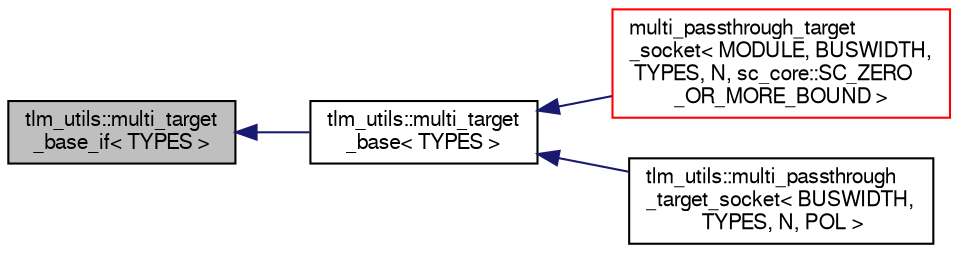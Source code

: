 digraph "tlm_utils::multi_target_base_if&lt; TYPES &gt;"
{
  edge [fontname="FreeSans",fontsize="10",labelfontname="FreeSans",labelfontsize="10"];
  node [fontname="FreeSans",fontsize="10",shape=record];
  rankdir="LR";
  Node0 [label="tlm_utils::multi_target\l_base_if\< TYPES \>",height=0.2,width=0.4,color="black", fillcolor="grey75", style="filled", fontcolor="black"];
  Node0 -> Node1 [dir="back",color="midnightblue",fontsize="10",style="solid",fontname="FreeSans"];
  Node1 [label="tlm_utils::multi_target\l_base\< TYPES \>",height=0.2,width=0.4,color="black", fillcolor="white", style="filled",URL="$a02611.html"];
  Node1 -> Node2 [dir="back",color="midnightblue",fontsize="10",style="solid",fontname="FreeSans"];
  Node2 [label="multi_passthrough_target\l_socket\< MODULE, BUSWIDTH,\l TYPES, N, sc_core::SC_ZERO\l_OR_MORE_BOUND \>",height=0.2,width=0.4,color="red", fillcolor="white", style="filled",URL="$a02579.html"];
  Node1 -> Node4 [dir="back",color="midnightblue",fontsize="10",style="solid",fontname="FreeSans"];
  Node4 [label="tlm_utils::multi_passthrough\l_target_socket\< BUSWIDTH,\l TYPES, N, POL \>",height=0.2,width=0.4,color="black", fillcolor="white", style="filled",URL="$a02579.html"];
}
